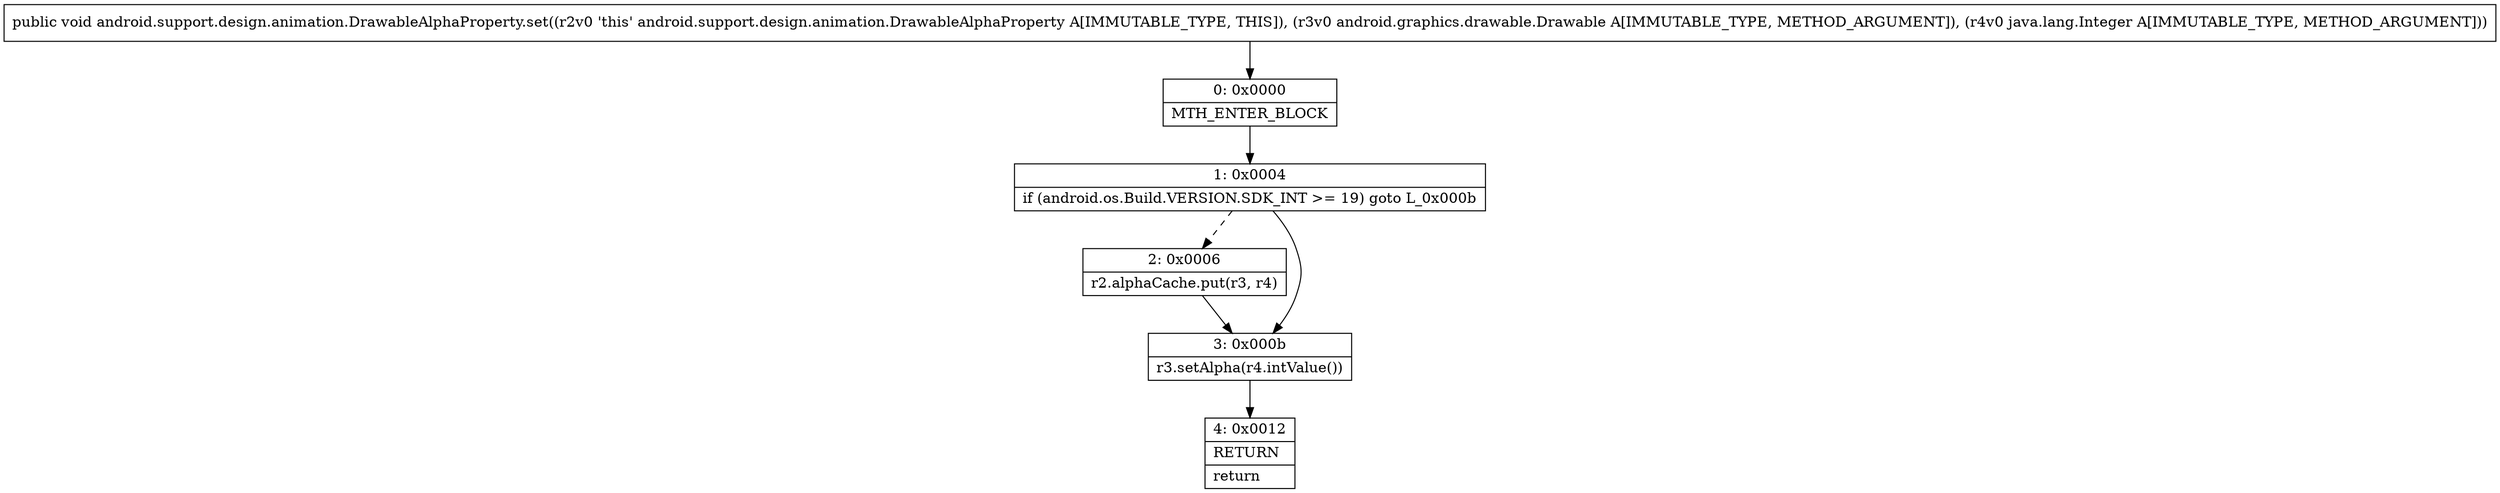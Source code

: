 digraph "CFG forandroid.support.design.animation.DrawableAlphaProperty.set(Landroid\/graphics\/drawable\/Drawable;Ljava\/lang\/Integer;)V" {
Node_0 [shape=record,label="{0\:\ 0x0000|MTH_ENTER_BLOCK\l}"];
Node_1 [shape=record,label="{1\:\ 0x0004|if (android.os.Build.VERSION.SDK_INT \>= 19) goto L_0x000b\l}"];
Node_2 [shape=record,label="{2\:\ 0x0006|r2.alphaCache.put(r3, r4)\l}"];
Node_3 [shape=record,label="{3\:\ 0x000b|r3.setAlpha(r4.intValue())\l}"];
Node_4 [shape=record,label="{4\:\ 0x0012|RETURN\l|return\l}"];
MethodNode[shape=record,label="{public void android.support.design.animation.DrawableAlphaProperty.set((r2v0 'this' android.support.design.animation.DrawableAlphaProperty A[IMMUTABLE_TYPE, THIS]), (r3v0 android.graphics.drawable.Drawable A[IMMUTABLE_TYPE, METHOD_ARGUMENT]), (r4v0 java.lang.Integer A[IMMUTABLE_TYPE, METHOD_ARGUMENT])) }"];
MethodNode -> Node_0;
Node_0 -> Node_1;
Node_1 -> Node_2[style=dashed];
Node_1 -> Node_3;
Node_2 -> Node_3;
Node_3 -> Node_4;
}

